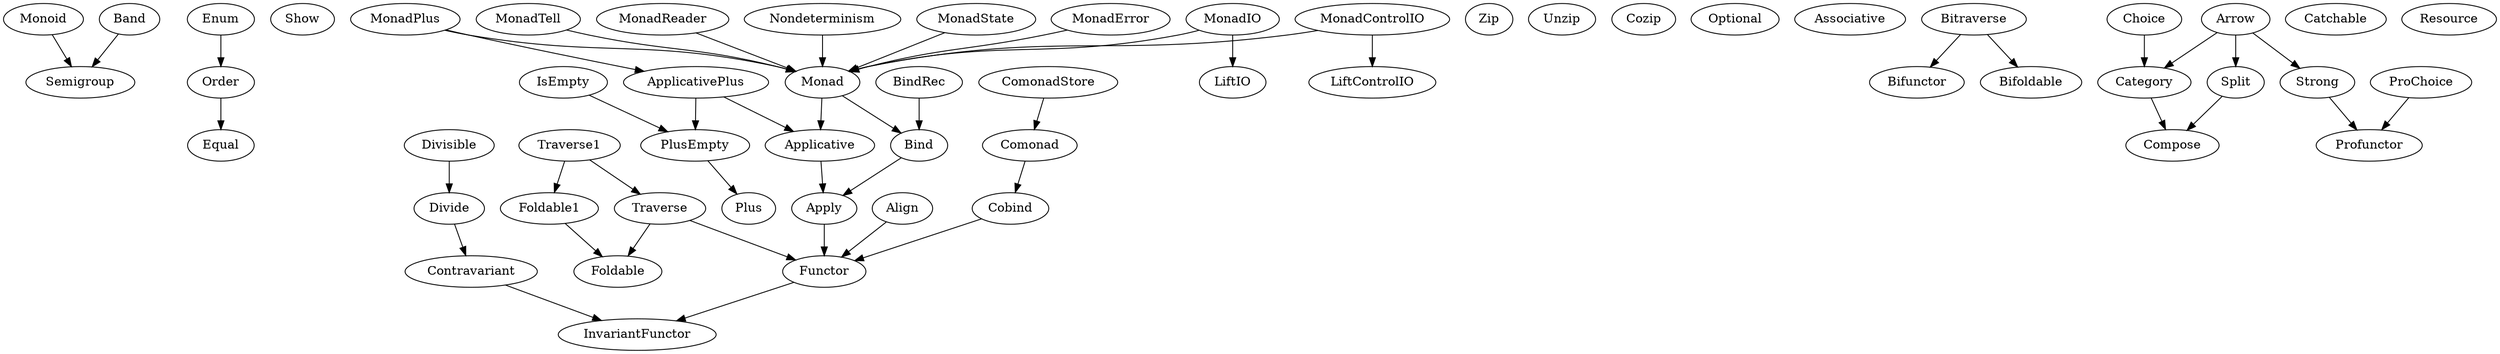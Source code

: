 // dot scalaz.dot -Tpng > scalaz.png ; open scalaz.png
// https://github.com/scalaz/scalaz/blob/v7.2.15/project/GenTypeClass.scala
digraph G {
    subgraph "scalaz-core.jar" {
        label="scalaz-core";
        
        Semigroup
        Monoid -> Semigroup
        Band -> Semigroup
        Equal
        Show
        Order -> Equal
        Enum -> Order

        InvariantFunctor
        Functor -> InvariantFunctor
        Apply -> Functor
        Applicative -> Apply
        Align -> Functor
        Zip
        Unzip
        Bind -> Apply
        Monad -> Applicative
        Monad -> Bind
        Foldable
        Foldable1 -> Foldable
        Traverse -> Functor
        Traverse -> Foldable
        Traverse1 -> Traverse
        Traverse1 -> Foldable1

        Contravariant -> InvariantFunctor
        Divide -> Contravariant
        Divisible -> Divide
        Cobind -> Functor
        Comonad -> Cobind
        Cozip

        Plus
        PlusEmpty -> Plus
        IsEmpty -> PlusEmpty
        Optional

        ApplicativePlus -> Applicative
        ApplicativePlus -> PlusEmpty
        MonadPlus -> Monad
        MonadPlus -> ApplicativePlus

        Associative 
        Bifunctor 
        Bifoldable 
        Bitraverse -> Bifunctor
        Bitraverse -> Bifoldable
        Compose 
        Catchable
        Nondeterminism -> Monad
        Category -> Compose
        Choice -> Category
        Split -> Compose
        Profunctor
        Strong -> Profunctor
        ProChoice -> Profunctor
        Arrow -> Split
        Arrow -> Strong
        Arrow -> Category

        LiftIO
        MonadIO -> LiftIO
        MonadIO -> Monad
        LiftControlIO
        MonadControlIO -> LiftControlIO
        MonadControlIO -> Monad
        Resource

        MonadState -> Monad 
        MonadError -> Monad
        MonadTell -> Monad
        MonadReader -> Monad 
        ComonadStore -> Comonad 

        BindRec -> Bind
    }
    
}
